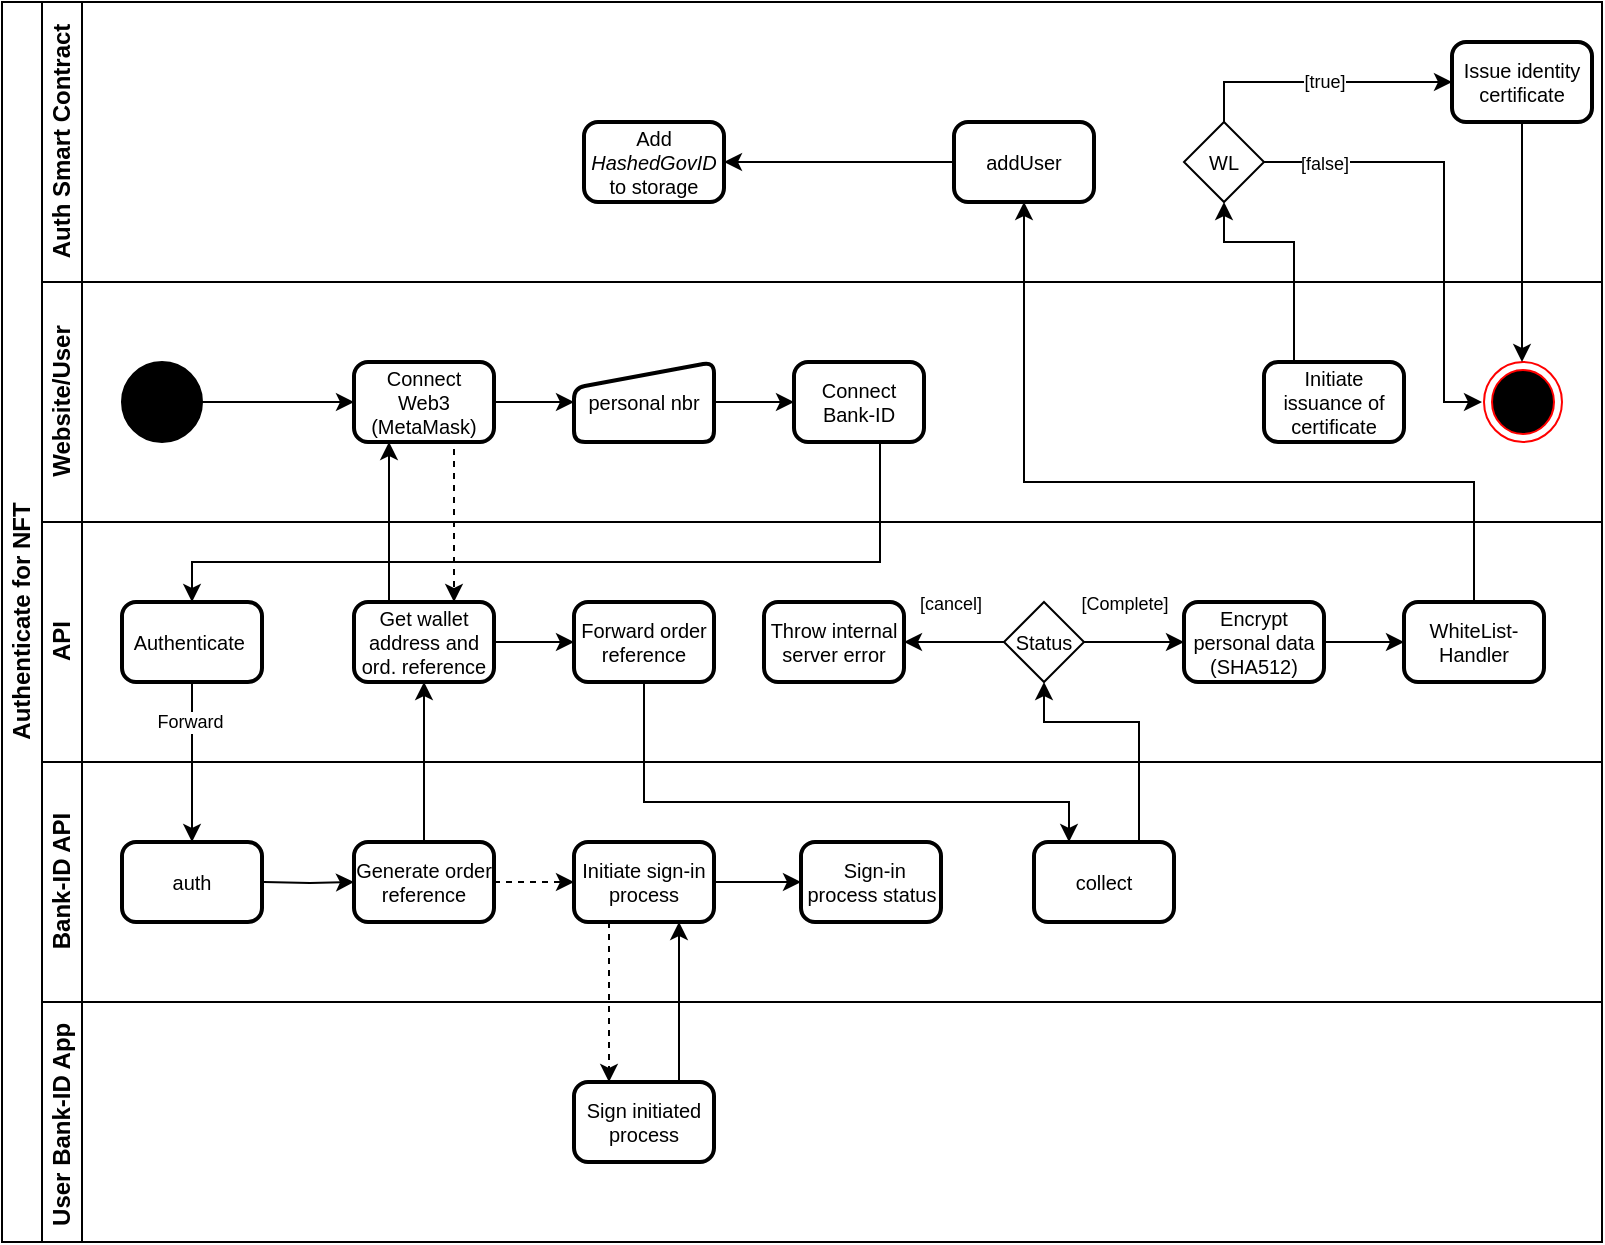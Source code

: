 <mxfile version="17.4.1" type="github"><diagram id="prtHgNgQTEPvFCAcTncT" name="Page-1"><mxGraphModel dx="1004" dy="797" grid="1" gridSize="10" guides="1" tooltips="1" connect="1" arrows="1" fold="1" page="1" pageScale="1" pageWidth="827" pageHeight="1169" math="0" shadow="0"><root><mxCell id="0"/><mxCell id="1" parent="0"/><mxCell id="dNxyNK7c78bLwvsdeMH5-19" value="Authenticate for NFT" style="swimlane;html=1;childLayout=stackLayout;resizeParent=1;resizeParentMax=0;horizontal=0;startSize=20;horizontalStack=0;" parent="1" vertex="1"><mxGeometry x="19" y="170" width="800" height="620" as="geometry"/></mxCell><mxCell id="LqSG0E5mVGwXw703kI9X-95" style="edgeStyle=orthogonalEdgeStyle;rounded=0;orthogonalLoop=1;jettySize=auto;html=1;fontSize=7;exitX=0.5;exitY=1;exitDx=0;exitDy=0;entryX=0.5;entryY=0;entryDx=0;entryDy=0;" parent="dNxyNK7c78bLwvsdeMH5-19" source="LqSG0E5mVGwXw703kI9X-62" target="LqSG0E5mVGwXw703kI9X-93" edge="1"><mxGeometry relative="1" as="geometry"><mxPoint x="116" y="550" as="sourcePoint"/><mxPoint x="116" y="370" as="targetPoint"/><Array as="points"><mxPoint x="95" y="350"/><mxPoint x="95" y="350"/></Array></mxGeometry></mxCell><mxCell id="LqSG0E5mVGwXw703kI9X-96" value="&lt;font style=&quot;font-size: 9px&quot;&gt;Forward&amp;nbsp;&lt;/font&gt;" style="edgeLabel;html=1;align=center;verticalAlign=middle;resizable=0;points=[];fontSize=7;rotation=0;" parent="LqSG0E5mVGwXw703kI9X-95" vertex="1" connectable="0"><mxGeometry x="-0.332" y="-1" relative="1" as="geometry"><mxPoint x="1" y="-7" as="offset"/></mxGeometry></mxCell><mxCell id="GkfGt3xmt1NCqEzGQs3M-4" style="edgeStyle=orthogonalEdgeStyle;rounded=0;orthogonalLoop=1;jettySize=auto;html=1;exitX=0.5;exitY=1;exitDx=0;exitDy=0;entryX=0.5;entryY=0;entryDx=0;entryDy=0;fontSize=8;" edge="1" parent="dNxyNK7c78bLwvsdeMH5-19" source="LqSG0E5mVGwXw703kI9X-58" target="LqSG0E5mVGwXw703kI9X-62"><mxGeometry relative="1" as="geometry"><Array as="points"><mxPoint x="439" y="220"/><mxPoint x="439" y="280"/><mxPoint x="95" y="280"/></Array></mxGeometry></mxCell><mxCell id="GkfGt3xmt1NCqEzGQs3M-14" style="edgeStyle=orthogonalEdgeStyle;rounded=0;orthogonalLoop=1;jettySize=auto;html=1;exitX=0.75;exitY=0;exitDx=0;exitDy=0;entryX=0.75;entryY=1;entryDx=0;entryDy=0;fontSize=11;" edge="1" parent="dNxyNK7c78bLwvsdeMH5-19" source="LqSG0E5mVGwXw703kI9X-103" target="LqSG0E5mVGwXw703kI9X-99"><mxGeometry relative="1" as="geometry"/></mxCell><mxCell id="LqSG0E5mVGwXw703kI9X-65" value="Auth Smart Contract" style="swimlane;html=1;startSize=20;horizontal=0;" parent="dNxyNK7c78bLwvsdeMH5-19" vertex="1"><mxGeometry x="20" width="780" height="140" as="geometry"><mxRectangle x="20" width="630" height="20" as="alternateBounds"/></mxGeometry></mxCell><mxCell id="LqSG0E5mVGwXw703kI9X-77" value="&lt;font style=&quot;font-size: 10px&quot;&gt;WL&lt;/font&gt;" style="rhombus;whiteSpace=wrap;html=1;fontFamily=Helvetica;fontSize=12;fontColor=#000000;align=center;" parent="LqSG0E5mVGwXw703kI9X-65" vertex="1"><mxGeometry x="571" y="60" width="40" height="40" as="geometry"/></mxCell><mxCell id="GkfGt3xmt1NCqEzGQs3M-75" style="edgeStyle=orthogonalEdgeStyle;rounded=0;orthogonalLoop=1;jettySize=auto;html=1;fontSize=7;strokeColor=default;entryX=1;entryY=0.5;entryDx=0;entryDy=0;exitX=0;exitY=0.5;exitDx=0;exitDy=0;" edge="1" parent="LqSG0E5mVGwXw703kI9X-65" source="GkfGt3xmt1NCqEzGQs3M-72" target="GkfGt3xmt1NCqEzGQs3M-79"><mxGeometry relative="1" as="geometry"><mxPoint x="461" y="90" as="sourcePoint"/><mxPoint x="371" y="80" as="targetPoint"/><Array as="points"><mxPoint x="371" y="80"/></Array></mxGeometry></mxCell><mxCell id="GkfGt3xmt1NCqEzGQs3M-72" value="&lt;span style=&quot;font-size: 10px&quot;&gt;addUser&lt;/span&gt;" style="rounded=1;html=1;absoluteArcSize=1;arcSize=14;strokeWidth=2;fontSize=7;whiteSpace=wrap;" vertex="1" parent="LqSG0E5mVGwXw703kI9X-65"><mxGeometry x="456" y="60" width="70" height="40" as="geometry"/></mxCell><mxCell id="GkfGt3xmt1NCqEzGQs3M-79" value="&lt;span style=&quot;font-size: 10px&quot;&gt;Add &lt;i&gt;HashedGovID&lt;/i&gt;&lt;br&gt;to storage&lt;br&gt;&lt;/span&gt;" style="rounded=1;html=1;absoluteArcSize=1;arcSize=14;strokeWidth=2;fontSize=7;whiteSpace=wrap;" vertex="1" parent="LqSG0E5mVGwXw703kI9X-65"><mxGeometry x="271" y="60" width="70" height="40" as="geometry"/></mxCell><mxCell id="GkfGt3xmt1NCqEzGQs3M-102" value="&lt;font style=&quot;font-size: 10px&quot;&gt;Issue identity certificate&lt;/font&gt;" style="rounded=1;html=1;absoluteArcSize=1;arcSize=14;strokeWidth=2;fontSize=7;whiteSpace=wrap;" vertex="1" parent="LqSG0E5mVGwXw703kI9X-65"><mxGeometry x="705" y="20" width="70" height="40" as="geometry"/></mxCell><mxCell id="LqSG0E5mVGwXw703kI9X-26" style="edgeStyle=orthogonalEdgeStyle;rounded=0;orthogonalLoop=1;jettySize=auto;html=1;fontSize=7;exitX=0.5;exitY=0;exitDx=0;exitDy=0;entryX=0;entryY=0.5;entryDx=0;entryDy=0;" parent="LqSG0E5mVGwXw703kI9X-65" source="LqSG0E5mVGwXw703kI9X-77" target="GkfGt3xmt1NCqEzGQs3M-102" edge="1"><mxGeometry relative="1" as="geometry"><mxPoint x="670" y="58.41" as="sourcePoint"/><mxPoint x="751" y="90" as="targetPoint"/></mxGeometry></mxCell><mxCell id="LqSG0E5mVGwXw703kI9X-29" value="&lt;font style=&quot;font-size: 9px&quot;&gt;[true]&lt;/font&gt;" style="edgeLabel;html=1;align=center;verticalAlign=middle;resizable=0;points=[];fontSize=7;" parent="LqSG0E5mVGwXw703kI9X-26" vertex="1" connectable="0"><mxGeometry x="-0.378" y="-1" relative="1" as="geometry"><mxPoint x="28" y="-1" as="offset"/></mxGeometry></mxCell><mxCell id="dNxyNK7c78bLwvsdeMH5-20" value="Website/User" style="swimlane;html=1;startSize=20;horizontal=0;" parent="dNxyNK7c78bLwvsdeMH5-19" vertex="1"><mxGeometry x="20" y="140" width="780" height="120" as="geometry"><mxRectangle x="20" width="630" height="20" as="alternateBounds"/></mxGeometry></mxCell><mxCell id="dNxyNK7c78bLwvsdeMH5-23" value="" style="ellipse;whiteSpace=wrap;html=1;fillColor=#000000;" parent="dNxyNK7c78bLwvsdeMH5-20" vertex="1"><mxGeometry x="40" y="40" width="40" height="40" as="geometry"/></mxCell><mxCell id="GkfGt3xmt1NCqEzGQs3M-108" style="edgeStyle=orthogonalEdgeStyle;rounded=0;orthogonalLoop=1;jettySize=auto;html=1;exitX=1;exitY=0.5;exitDx=0;exitDy=0;entryX=0;entryY=0.5;entryDx=0;entryDy=0;fontSize=10;strokeColor=default;" edge="1" parent="dNxyNK7c78bLwvsdeMH5-20" source="LqSG0E5mVGwXw703kI9X-48" target="LqSG0E5mVGwXw703kI9X-60"><mxGeometry relative="1" as="geometry"/></mxCell><mxCell id="LqSG0E5mVGwXw703kI9X-48" value="&lt;font style=&quot;font-size: 10px&quot;&gt;Connect&lt;br&gt;Web3&lt;br&gt;(MetaMask)&lt;/font&gt;" style="rounded=1;html=1;absoluteArcSize=1;arcSize=14;strokeWidth=2;fontSize=7;whiteSpace=wrap;" parent="dNxyNK7c78bLwvsdeMH5-20" vertex="1"><mxGeometry x="156" y="40" width="70" height="40" as="geometry"/></mxCell><mxCell id="dNxyNK7c78bLwvsdeMH5-25" value="" style="edgeStyle=orthogonalEdgeStyle;rounded=0;orthogonalLoop=1;jettySize=auto;html=1;entryX=0;entryY=0.5;entryDx=0;entryDy=0;" parent="dNxyNK7c78bLwvsdeMH5-20" source="dNxyNK7c78bLwvsdeMH5-23" target="LqSG0E5mVGwXw703kI9X-48" edge="1"><mxGeometry relative="1" as="geometry"/></mxCell><mxCell id="LqSG0E5mVGwXw703kI9X-61" style="edgeStyle=orthogonalEdgeStyle;rounded=0;orthogonalLoop=1;jettySize=auto;html=1;exitX=1;exitY=0.5;exitDx=0;exitDy=0;fontSize=12;entryX=0;entryY=0.5;entryDx=0;entryDy=0;" parent="dNxyNK7c78bLwvsdeMH5-20" source="LqSG0E5mVGwXw703kI9X-60" target="LqSG0E5mVGwXw703kI9X-58" edge="1"><mxGeometry relative="1" as="geometry"><mxPoint x="546" y="60" as="targetPoint"/></mxGeometry></mxCell><mxCell id="LqSG0E5mVGwXw703kI9X-58" value="&lt;font style=&quot;font-size: 10px&quot;&gt;Connect&lt;br&gt;Bank-ID&lt;/font&gt;" style="rounded=1;html=1;absoluteArcSize=1;arcSize=14;strokeWidth=2;fontSize=7;whiteSpace=wrap;" parent="dNxyNK7c78bLwvsdeMH5-20" vertex="1"><mxGeometry x="376" y="40" width="65" height="40" as="geometry"/></mxCell><mxCell id="LqSG0E5mVGwXw703kI9X-60" value="&lt;font style=&quot;font-size: 10px&quot;&gt;personal nbr&lt;/font&gt;" style="html=1;strokeWidth=2;shape=manualInput;whiteSpace=wrap;rounded=1;size=13;arcSize=11;fontSize=7;" parent="dNxyNK7c78bLwvsdeMH5-20" vertex="1"><mxGeometry x="266" y="40" width="70" height="40" as="geometry"/></mxCell><mxCell id="LqSG0E5mVGwXw703kI9X-151" value="&lt;font style=&quot;font-size: 10px&quot;&gt;Initiate issuance of certificate&lt;/font&gt;" style="rounded=1;html=1;absoluteArcSize=1;arcSize=14;strokeWidth=2;fontSize=7;whiteSpace=wrap;" parent="dNxyNK7c78bLwvsdeMH5-20" vertex="1"><mxGeometry x="611" y="40" width="70" height="40" as="geometry"/></mxCell><mxCell id="GkfGt3xmt1NCqEzGQs3M-107" value="" style="ellipse;html=1;shape=endState;fillColor=#000000;strokeColor=#ff0000;fontSize=9;" vertex="1" parent="dNxyNK7c78bLwvsdeMH5-20"><mxGeometry x="721" y="40" width="39" height="40" as="geometry"/></mxCell><mxCell id="GkfGt3xmt1NCqEzGQs3M-73" style="edgeStyle=orthogonalEdgeStyle;rounded=0;orthogonalLoop=1;jettySize=auto;html=1;entryX=0.5;entryY=1;entryDx=0;entryDy=0;fontSize=7;strokeColor=default;exitX=0.5;exitY=0;exitDx=0;exitDy=0;" edge="1" parent="dNxyNK7c78bLwvsdeMH5-19" source="GkfGt3xmt1NCqEzGQs3M-57" target="GkfGt3xmt1NCqEzGQs3M-72"><mxGeometry relative="1" as="geometry"><mxPoint x="596" y="80" as="targetPoint"/><Array as="points"><mxPoint x="736" y="240"/><mxPoint x="511" y="240"/></Array></mxGeometry></mxCell><mxCell id="dNxyNK7c78bLwvsdeMH5-22" value="API" style="swimlane;html=1;startSize=20;horizontal=0;" parent="dNxyNK7c78bLwvsdeMH5-19" vertex="1"><mxGeometry x="20" y="260" width="780" height="120" as="geometry"><mxRectangle x="20" y="240" width="430" height="20" as="alternateBounds"/></mxGeometry></mxCell><mxCell id="LqSG0E5mVGwXw703kI9X-62" value="&lt;font style=&quot;font-size: 10px&quot;&gt;Authenticate&amp;nbsp;&lt;/font&gt;" style="rounded=1;html=1;absoluteArcSize=1;arcSize=14;strokeWidth=2;fontSize=7;whiteSpace=wrap;" parent="dNxyNK7c78bLwvsdeMH5-22" vertex="1"><mxGeometry x="40" y="40" width="70" height="40" as="geometry"/></mxCell><mxCell id="GkfGt3xmt1NCqEzGQs3M-58" style="edgeStyle=orthogonalEdgeStyle;rounded=0;orthogonalLoop=1;jettySize=auto;html=1;fontSize=7;" edge="1" parent="dNxyNK7c78bLwvsdeMH5-22" source="LqSG0E5mVGwXw703kI9X-122" target="GkfGt3xmt1NCqEzGQs3M-57"><mxGeometry relative="1" as="geometry"/></mxCell><mxCell id="LqSG0E5mVGwXw703kI9X-122" value="&lt;font style=&quot;font-size: 10px&quot;&gt;Encrypt personal data&lt;br&gt;(SHA512)&lt;br&gt;&lt;/font&gt;" style="rounded=1;html=1;absoluteArcSize=1;arcSize=14;strokeWidth=2;fontSize=7;whiteSpace=wrap;" parent="dNxyNK7c78bLwvsdeMH5-22" vertex="1"><mxGeometry x="571" y="40" width="70" height="40" as="geometry"/></mxCell><mxCell id="GkfGt3xmt1NCqEzGQs3M-25" value="&lt;font style=&quot;font-size: 10px&quot;&gt;Forward order reference&lt;/font&gt;" style="rounded=1;html=1;absoluteArcSize=1;arcSize=14;strokeWidth=2;fontSize=7;whiteSpace=wrap;" vertex="1" parent="dNxyNK7c78bLwvsdeMH5-22"><mxGeometry x="266" y="40" width="70" height="40" as="geometry"/></mxCell><mxCell id="GkfGt3xmt1NCqEzGQs3M-112" value="&lt;font style=&quot;font-size: 9px&quot;&gt;[cancel]&lt;/font&gt;" style="edgeStyle=orthogonalEdgeStyle;rounded=0;orthogonalLoop=1;jettySize=auto;html=1;entryX=1;entryY=0.5;entryDx=0;entryDy=0;fontSize=10;strokeColor=default;" edge="1" parent="dNxyNK7c78bLwvsdeMH5-22" source="GkfGt3xmt1NCqEzGQs3M-33" target="GkfGt3xmt1NCqEzGQs3M-111"><mxGeometry x="0.077" y="-20" relative="1" as="geometry"><mxPoint as="offset"/></mxGeometry></mxCell><mxCell id="GkfGt3xmt1NCqEzGQs3M-33" value="&lt;font style=&quot;font-size: 10px&quot;&gt;Status&lt;/font&gt;" style="rhombus;whiteSpace=wrap;html=1;fontFamily=Helvetica;fontSize=12;fontColor=#000000;align=center;" vertex="1" parent="dNxyNK7c78bLwvsdeMH5-22"><mxGeometry x="481" y="40" width="40" height="40" as="geometry"/></mxCell><mxCell id="GkfGt3xmt1NCqEzGQs3M-38" style="edgeStyle=orthogonalEdgeStyle;rounded=0;orthogonalLoop=1;jettySize=auto;html=1;exitX=1;exitY=0.5;exitDx=0;exitDy=0;entryX=0;entryY=0.5;entryDx=0;entryDy=0;fontSize=11;" edge="1" parent="dNxyNK7c78bLwvsdeMH5-22" source="GkfGt3xmt1NCqEzGQs3M-35" target="GkfGt3xmt1NCqEzGQs3M-25"><mxGeometry relative="1" as="geometry"/></mxCell><mxCell id="GkfGt3xmt1NCqEzGQs3M-35" value="&lt;font style=&quot;font-size: 10px&quot;&gt;Get wallet address and ord. reference&lt;/font&gt;" style="rounded=1;html=1;absoluteArcSize=1;arcSize=14;strokeWidth=2;fontSize=7;whiteSpace=wrap;" vertex="1" parent="dNxyNK7c78bLwvsdeMH5-22"><mxGeometry x="156" y="40" width="70" height="40" as="geometry"/></mxCell><mxCell id="GkfGt3xmt1NCqEzGQs3M-54" style="edgeStyle=orthogonalEdgeStyle;rounded=0;orthogonalLoop=1;jettySize=auto;html=1;entryX=0;entryY=0.5;entryDx=0;entryDy=0;fontSize=11;exitX=1;exitY=0.5;exitDx=0;exitDy=0;" edge="1" parent="dNxyNK7c78bLwvsdeMH5-22" source="GkfGt3xmt1NCqEzGQs3M-33" target="LqSG0E5mVGwXw703kI9X-122"><mxGeometry relative="1" as="geometry"><mxPoint x="470" y="70" as="sourcePoint"/><mxPoint x="506" y="70" as="targetPoint"/><Array as="points"/></mxGeometry></mxCell><mxCell id="GkfGt3xmt1NCqEzGQs3M-55" value="&lt;font style=&quot;font-size: 9px&quot;&gt;&lt;span&gt;[&lt;/span&gt;&lt;font style=&quot;font-size: 9px&quot;&gt;Complete&lt;/font&gt;&lt;span&gt;]&lt;/span&gt;&lt;/font&gt;" style="edgeLabel;html=1;align=center;verticalAlign=middle;resizable=0;points=[];fontSize=11;" vertex="1" connectable="0" parent="GkfGt3xmt1NCqEzGQs3M-54"><mxGeometry x="-0.391" y="2" relative="1" as="geometry"><mxPoint x="5" y="-18" as="offset"/></mxGeometry></mxCell><mxCell id="GkfGt3xmt1NCqEzGQs3M-57" value="&lt;font style=&quot;font-size: 10px&quot;&gt;WhiteList-Handler&lt;/font&gt;" style="rounded=1;html=1;absoluteArcSize=1;arcSize=14;strokeWidth=2;fontSize=7;whiteSpace=wrap;" vertex="1" parent="dNxyNK7c78bLwvsdeMH5-22"><mxGeometry x="681" y="40" width="70" height="40" as="geometry"/></mxCell><mxCell id="GkfGt3xmt1NCqEzGQs3M-111" value="&lt;span style=&quot;font-size: 10px&quot;&gt;Throw internal server error&lt;/span&gt;" style="rounded=1;html=1;absoluteArcSize=1;arcSize=14;strokeWidth=2;fontSize=7;whiteSpace=wrap;" vertex="1" parent="dNxyNK7c78bLwvsdeMH5-22"><mxGeometry x="361" y="40" width="70" height="40" as="geometry"/></mxCell><mxCell id="LqSG0E5mVGwXw703kI9X-17" value="Bank-ID API" style="swimlane;html=1;startSize=20;horizontal=0;" parent="dNxyNK7c78bLwvsdeMH5-19" vertex="1"><mxGeometry x="20" y="380" width="780" height="120" as="geometry"><mxRectangle x="20" y="240" width="430" height="20" as="alternateBounds"/></mxGeometry></mxCell><mxCell id="GkfGt3xmt1NCqEzGQs3M-27" style="edgeStyle=orthogonalEdgeStyle;rounded=0;orthogonalLoop=1;jettySize=auto;html=1;entryX=0;entryY=0.5;entryDx=0;entryDy=0;fontSize=11;" edge="1" parent="LqSG0E5mVGwXw703kI9X-17" target="GkfGt3xmt1NCqEzGQs3M-26"><mxGeometry relative="1" as="geometry"><mxPoint x="111" y="60" as="sourcePoint"/></mxGeometry></mxCell><mxCell id="LqSG0E5mVGwXw703kI9X-93" value="&lt;font style=&quot;font-size: 10px&quot;&gt;auth&lt;/font&gt;" style="rounded=1;html=1;absoluteArcSize=1;arcSize=14;strokeWidth=2;fontSize=7;whiteSpace=wrap;" parent="LqSG0E5mVGwXw703kI9X-17" vertex="1"><mxGeometry x="40" y="40" width="70" height="40" as="geometry"/></mxCell><mxCell id="LqSG0E5mVGwXw703kI9X-105" value="&lt;font style=&quot;font-size: 10px&quot;&gt;&amp;nbsp;Sign-in process status&lt;/font&gt;" style="rounded=1;html=1;absoluteArcSize=1;arcSize=14;strokeWidth=2;fontSize=7;whiteSpace=wrap;" parent="LqSG0E5mVGwXw703kI9X-17" vertex="1"><mxGeometry x="379.5" y="40" width="70" height="40" as="geometry"/></mxCell><mxCell id="GkfGt3xmt1NCqEzGQs3M-17" style="edgeStyle=orthogonalEdgeStyle;rounded=0;orthogonalLoop=1;jettySize=auto;html=1;exitX=1;exitY=0.5;exitDx=0;exitDy=0;entryX=0;entryY=0.5;entryDx=0;entryDy=0;fontSize=10;" edge="1" parent="LqSG0E5mVGwXw703kI9X-17" source="LqSG0E5mVGwXw703kI9X-99" target="LqSG0E5mVGwXw703kI9X-105"><mxGeometry relative="1" as="geometry"><mxPoint x="370" y="60" as="targetPoint"/></mxGeometry></mxCell><mxCell id="LqSG0E5mVGwXw703kI9X-99" value="&lt;font style=&quot;font-size: 10px&quot;&gt;Initiate sign-in process&lt;/font&gt;" style="rounded=1;html=1;absoluteArcSize=1;arcSize=14;strokeWidth=2;fontSize=7;whiteSpace=wrap;" parent="LqSG0E5mVGwXw703kI9X-17" vertex="1"><mxGeometry x="266" y="40" width="70" height="40" as="geometry"/></mxCell><mxCell id="GkfGt3xmt1NCqEzGQs3M-30" style="edgeStyle=orthogonalEdgeStyle;rounded=0;orthogonalLoop=1;jettySize=auto;html=1;entryX=0;entryY=0.5;entryDx=0;entryDy=0;fontSize=11;dashed=1;" edge="1" parent="LqSG0E5mVGwXw703kI9X-17" source="GkfGt3xmt1NCqEzGQs3M-26" target="LqSG0E5mVGwXw703kI9X-99"><mxGeometry relative="1" as="geometry"/></mxCell><mxCell id="GkfGt3xmt1NCqEzGQs3M-26" value="&lt;font style=&quot;font-size: 10px&quot;&gt;Generate order reference&lt;/font&gt;" style="rounded=1;html=1;absoluteArcSize=1;arcSize=14;strokeWidth=2;fontSize=7;whiteSpace=wrap;" vertex="1" parent="LqSG0E5mVGwXw703kI9X-17"><mxGeometry x="156" y="40" width="70" height="40" as="geometry"/></mxCell><mxCell id="GkfGt3xmt1NCqEzGQs3M-45" value="&lt;font style=&quot;font-size: 10px&quot;&gt;collect&lt;/font&gt;" style="rounded=1;html=1;absoluteArcSize=1;arcSize=14;strokeWidth=2;fontSize=7;whiteSpace=wrap;" vertex="1" parent="LqSG0E5mVGwXw703kI9X-17"><mxGeometry x="496" y="40" width="70" height="40" as="geometry"/></mxCell><mxCell id="LqSG0E5mVGwXw703kI9X-112" value="User Bank-ID App&amp;nbsp;" style="swimlane;html=1;startSize=20;horizontal=0;" parent="dNxyNK7c78bLwvsdeMH5-19" vertex="1"><mxGeometry x="20" y="500" width="780" height="120" as="geometry"><mxRectangle x="20" y="240" width="430" height="20" as="alternateBounds"/></mxGeometry></mxCell><mxCell id="LqSG0E5mVGwXw703kI9X-103" value="&lt;font style=&quot;font-size: 10px&quot;&gt;Sign initiated process&lt;/font&gt;" style="rounded=1;html=1;absoluteArcSize=1;arcSize=14;strokeWidth=2;fontSize=7;whiteSpace=wrap;" parent="LqSG0E5mVGwXw703kI9X-112" vertex="1"><mxGeometry x="266" y="40" width="70" height="40" as="geometry"/></mxCell><mxCell id="GkfGt3xmt1NCqEzGQs3M-29" style="edgeStyle=orthogonalEdgeStyle;rounded=0;orthogonalLoop=1;jettySize=auto;html=1;exitX=0.5;exitY=0;exitDx=0;exitDy=0;entryX=0.5;entryY=1;entryDx=0;entryDy=0;fontSize=11;" edge="1" parent="dNxyNK7c78bLwvsdeMH5-19" source="GkfGt3xmt1NCqEzGQs3M-26" target="GkfGt3xmt1NCqEzGQs3M-35"><mxGeometry relative="1" as="geometry"><Array as="points"><mxPoint x="211" y="350"/><mxPoint x="211" y="350"/></Array></mxGeometry></mxCell><mxCell id="GkfGt3xmt1NCqEzGQs3M-44" style="edgeStyle=orthogonalEdgeStyle;rounded=0;orthogonalLoop=1;jettySize=auto;html=1;fontSize=11;dashed=1;exitX=0.75;exitY=1;exitDx=0;exitDy=0;" edge="1" parent="dNxyNK7c78bLwvsdeMH5-19" source="LqSG0E5mVGwXw703kI9X-48" target="GkfGt3xmt1NCqEzGQs3M-35"><mxGeometry relative="1" as="geometry"><mxPoint x="226" y="200" as="sourcePoint"/><Array as="points"><mxPoint x="226" y="220"/></Array></mxGeometry></mxCell><mxCell id="GkfGt3xmt1NCqEzGQs3M-46" style="edgeStyle=orthogonalEdgeStyle;rounded=0;orthogonalLoop=1;jettySize=auto;html=1;fontSize=11;exitX=0.5;exitY=1;exitDx=0;exitDy=0;entryX=0.25;entryY=0;entryDx=0;entryDy=0;" edge="1" parent="dNxyNK7c78bLwvsdeMH5-19" source="GkfGt3xmt1NCqEzGQs3M-25" target="GkfGt3xmt1NCqEzGQs3M-45"><mxGeometry relative="1" as="geometry"><mxPoint x="266" y="330" as="sourcePoint"/><mxPoint x="536" y="400" as="targetPoint"/><Array as="points"><mxPoint x="321" y="400"/><mxPoint x="534" y="400"/></Array></mxGeometry></mxCell><mxCell id="GkfGt3xmt1NCqEzGQs3M-47" style="edgeStyle=orthogonalEdgeStyle;rounded=0;orthogonalLoop=1;jettySize=auto;html=1;exitX=0.25;exitY=1;exitDx=0;exitDy=0;entryX=0.25;entryY=0;entryDx=0;entryDy=0;fontSize=11;dashed=1;" edge="1" parent="dNxyNK7c78bLwvsdeMH5-19" source="LqSG0E5mVGwXw703kI9X-99" target="LqSG0E5mVGwXw703kI9X-103"><mxGeometry relative="1" as="geometry"/></mxCell><mxCell id="GkfGt3xmt1NCqEzGQs3M-48" style="edgeStyle=orthogonalEdgeStyle;rounded=0;orthogonalLoop=1;jettySize=auto;html=1;exitX=0.75;exitY=0;exitDx=0;exitDy=0;fontSize=11;entryX=0.5;entryY=1;entryDx=0;entryDy=0;" edge="1" parent="dNxyNK7c78bLwvsdeMH5-19" source="GkfGt3xmt1NCqEzGQs3M-45" target="GkfGt3xmt1NCqEzGQs3M-33"><mxGeometry relative="1" as="geometry"><mxPoint x="569" y="280" as="targetPoint"/><Array as="points"><mxPoint x="569" y="360"/><mxPoint x="521" y="360"/></Array></mxGeometry></mxCell><mxCell id="GkfGt3xmt1NCqEzGQs3M-101" style="edgeStyle=orthogonalEdgeStyle;rounded=0;orthogonalLoop=1;jettySize=auto;html=1;exitX=0.25;exitY=0;exitDx=0;exitDy=0;entryX=0.25;entryY=1;entryDx=0;entryDy=0;fontSize=10;strokeColor=default;" edge="1" parent="dNxyNK7c78bLwvsdeMH5-19" source="GkfGt3xmt1NCqEzGQs3M-35" target="LqSG0E5mVGwXw703kI9X-48"><mxGeometry relative="1" as="geometry"/></mxCell><mxCell id="GkfGt3xmt1NCqEzGQs3M-103" style="edgeStyle=orthogonalEdgeStyle;rounded=0;orthogonalLoop=1;jettySize=auto;html=1;exitX=0.5;exitY=0;exitDx=0;exitDy=0;entryX=0.5;entryY=1;entryDx=0;entryDy=0;fontSize=10;strokeColor=default;" edge="1" parent="dNxyNK7c78bLwvsdeMH5-19" source="LqSG0E5mVGwXw703kI9X-151" target="LqSG0E5mVGwXw703kI9X-77"><mxGeometry relative="1" as="geometry"><Array as="points"><mxPoint x="646" y="120"/><mxPoint x="611" y="120"/></Array></mxGeometry></mxCell><mxCell id="GkfGt3xmt1NCqEzGQs3M-104" style="edgeStyle=orthogonalEdgeStyle;rounded=0;orthogonalLoop=1;jettySize=auto;html=1;entryX=0.5;entryY=0;entryDx=0;entryDy=0;fontSize=10;strokeColor=default;" edge="1" parent="dNxyNK7c78bLwvsdeMH5-19" source="GkfGt3xmt1NCqEzGQs3M-102"><mxGeometry relative="1" as="geometry"><mxPoint x="760" y="180" as="targetPoint"/></mxGeometry></mxCell><mxCell id="GkfGt3xmt1NCqEzGQs3M-105" style="edgeStyle=orthogonalEdgeStyle;rounded=0;orthogonalLoop=1;jettySize=auto;html=1;entryX=0;entryY=0.5;entryDx=0;entryDy=0;fontSize=10;strokeColor=default;" edge="1" parent="dNxyNK7c78bLwvsdeMH5-19" source="LqSG0E5mVGwXw703kI9X-77"><mxGeometry relative="1" as="geometry"><mxPoint x="740" y="200" as="targetPoint"/><Array as="points"><mxPoint x="721" y="80"/><mxPoint x="721" y="200"/></Array></mxGeometry></mxCell><mxCell id="GkfGt3xmt1NCqEzGQs3M-106" value="&lt;font style=&quot;font-size: 9px&quot;&gt;[false]&lt;/font&gt;" style="edgeLabel;html=1;align=center;verticalAlign=middle;resizable=0;points=[];fontSize=10;" vertex="1" connectable="0" parent="GkfGt3xmt1NCqEzGQs3M-105"><mxGeometry x="-0.417" y="3" relative="1" as="geometry"><mxPoint x="-37" y="3" as="offset"/></mxGeometry></mxCell></root></mxGraphModel></diagram></mxfile>